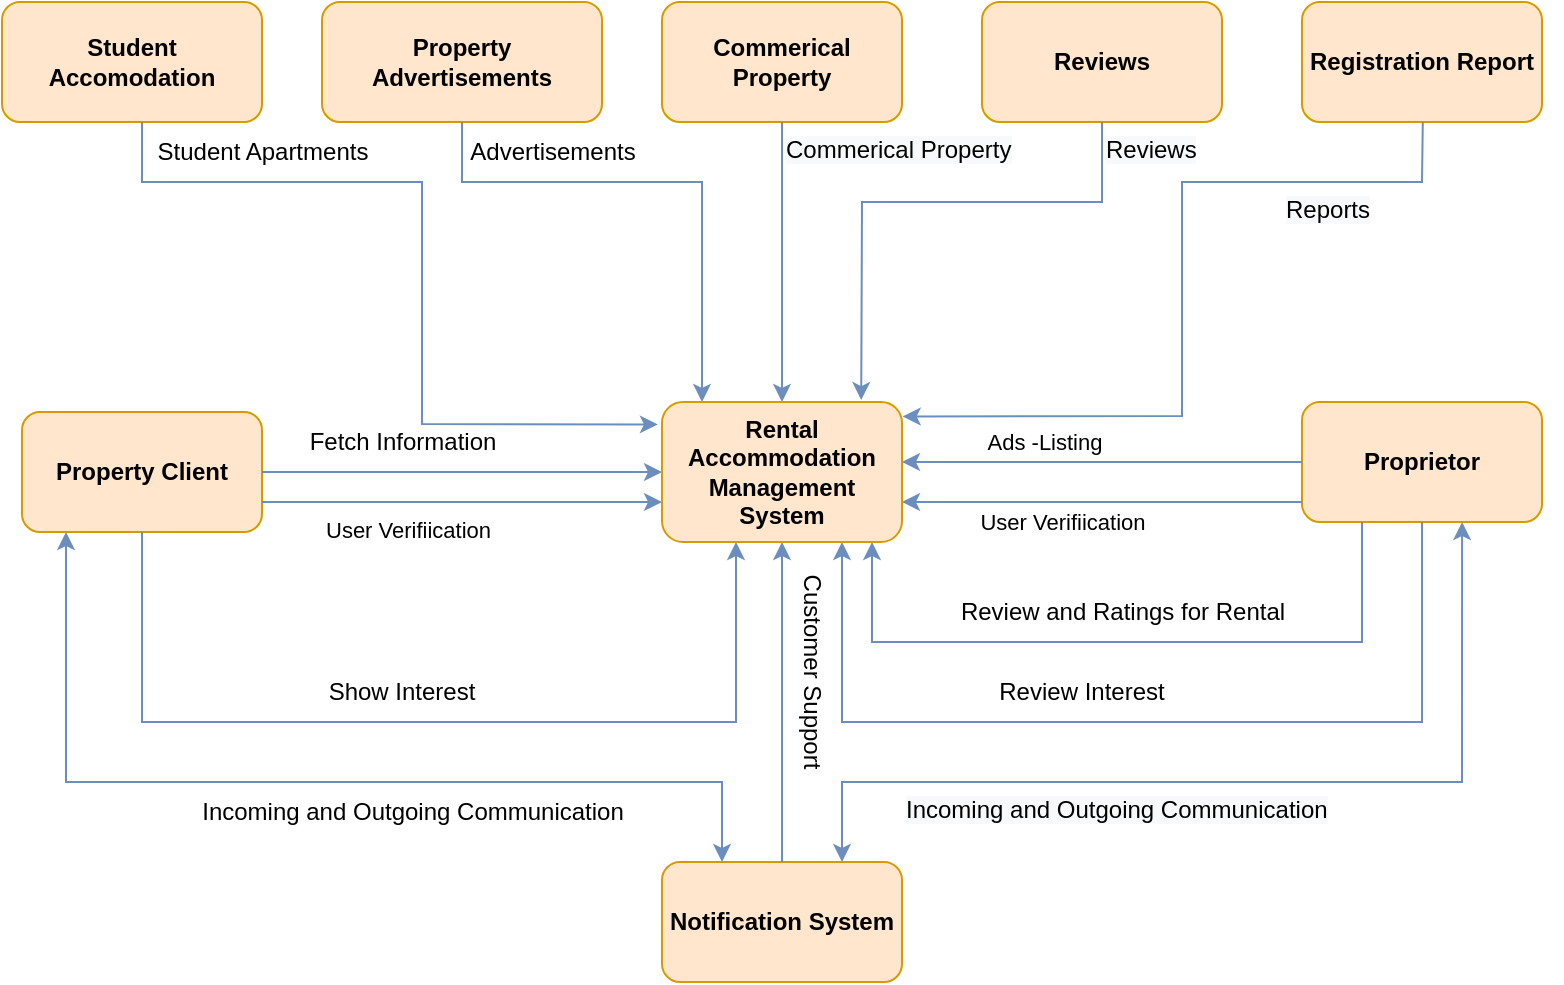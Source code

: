 <mxfile version="20.2.3" type="device"><diagram id="bT5zfqHeGQlirbQabelV" name="Page-1"><mxGraphModel dx="1038" dy="649" grid="0" gridSize="10" guides="1" tooltips="1" connect="1" arrows="1" fold="1" page="0" pageScale="1" pageWidth="850" pageHeight="1100" math="0" shadow="0"><root><mxCell id="0"/><mxCell id="1" parent="0"/><mxCell id="hmSBIK_5BCk9r4e3Yn9x-5" value="&lt;b&gt;Student Accomodation&lt;/b&gt;" style="rounded=1;whiteSpace=wrap;html=1;fillColor=#ffe6cc;strokeColor=#d79b00;" parent="1" vertex="1"><mxGeometry x="30" y="120" width="130" height="60" as="geometry"/></mxCell><mxCell id="hmSBIK_5BCk9r4e3Yn9x-6" value="&lt;b&gt;Property Advertisements&lt;/b&gt;" style="rounded=1;whiteSpace=wrap;html=1;fillColor=#ffe6cc;strokeColor=#d79b00;" parent="1" vertex="1"><mxGeometry x="190" y="120" width="140" height="60" as="geometry"/></mxCell><mxCell id="hmSBIK_5BCk9r4e3Yn9x-7" value="&lt;b&gt;Commerical Property&lt;/b&gt;" style="rounded=1;whiteSpace=wrap;html=1;fillColor=#ffe6cc;strokeColor=#d79b00;" parent="1" vertex="1"><mxGeometry x="360" y="120" width="120" height="60" as="geometry"/></mxCell><mxCell id="hmSBIK_5BCk9r4e3Yn9x-8" value="&lt;b&gt;Reviews&lt;/b&gt;" style="rounded=1;whiteSpace=wrap;html=1;fillColor=#ffe6cc;strokeColor=#d79b00;" parent="1" vertex="1"><mxGeometry x="520" y="120" width="120" height="60" as="geometry"/></mxCell><mxCell id="hmSBIK_5BCk9r4e3Yn9x-9" value="&lt;b&gt;Registration&amp;nbsp;Report&lt;/b&gt;" style="rounded=1;whiteSpace=wrap;html=1;fillColor=#ffe6cc;strokeColor=#d79b00;" parent="1" vertex="1"><mxGeometry x="680" y="120" width="120" height="60" as="geometry"/></mxCell><mxCell id="hmSBIK_5BCk9r4e3Yn9x-10" value="&lt;b&gt;Property Client&lt;/b&gt;" style="rounded=1;whiteSpace=wrap;html=1;fillColor=#ffe6cc;strokeColor=#d79b00;" parent="1" vertex="1"><mxGeometry x="40" y="325" width="120" height="60" as="geometry"/></mxCell><mxCell id="hmSBIK_5BCk9r4e3Yn9x-11" value="&lt;b&gt;Proprietor&lt;/b&gt;" style="rounded=1;whiteSpace=wrap;html=1;fillColor=#ffe6cc;strokeColor=#d79b00;" parent="1" vertex="1"><mxGeometry x="680" y="320" width="120" height="60" as="geometry"/></mxCell><mxCell id="hmSBIK_5BCk9r4e3Yn9x-12" value="&lt;b&gt;Notification System&lt;/b&gt;" style="rounded=1;whiteSpace=wrap;html=1;fillColor=#ffe6cc;strokeColor=#d79b00;" parent="1" vertex="1"><mxGeometry x="360" y="550" width="120" height="60" as="geometry"/></mxCell><mxCell id="hmSBIK_5BCk9r4e3Yn9x-17" value="" style="endArrow=classic;html=1;rounded=0;entryX=-0.017;entryY=0.16;entryDx=0;entryDy=0;entryPerimeter=0;fillColor=#dae8fc;strokeColor=#6c8ebf;" parent="1" target="l-5UKdlpZYofcJEcjw---2" edge="1"><mxGeometry width="50" height="50" relative="1" as="geometry"><mxPoint x="100" y="180" as="sourcePoint"/><mxPoint x="360" y="337.5" as="targetPoint"/><Array as="points"><mxPoint x="100" y="210"/><mxPoint x="240" y="210"/><mxPoint x="240" y="270"/><mxPoint x="240" y="331"/></Array></mxGeometry></mxCell><mxCell id="hmSBIK_5BCk9r4e3Yn9x-18" value="" style="endArrow=classic;html=1;rounded=0;fillColor=#dae8fc;strokeColor=#6c8ebf;" parent="1" edge="1"><mxGeometry width="50" height="50" relative="1" as="geometry"><mxPoint x="260" y="180" as="sourcePoint"/><mxPoint x="380" y="320" as="targetPoint"/><Array as="points"><mxPoint x="260" y="210"/><mxPoint x="290" y="210"/><mxPoint x="380" y="210"/></Array></mxGeometry></mxCell><mxCell id="hmSBIK_5BCk9r4e3Yn9x-19" value="" style="endArrow=classic;html=1;rounded=0;entryX=0.83;entryY=-0.014;entryDx=0;entryDy=0;entryPerimeter=0;fillColor=#dae8fc;strokeColor=#6c8ebf;" parent="1" edge="1"><mxGeometry width="50" height="50" relative="1" as="geometry"><mxPoint x="580" y="180" as="sourcePoint"/><mxPoint x="459.6" y="319.02" as="targetPoint"/><Array as="points"><mxPoint x="580" y="220"/><mxPoint x="460" y="220"/></Array></mxGeometry></mxCell><mxCell id="hmSBIK_5BCk9r4e3Yn9x-20" value="" style="endArrow=classic;html=1;rounded=0;entryX=1.003;entryY=0.103;entryDx=0;entryDy=0;entryPerimeter=0;fillColor=#dae8fc;strokeColor=#6c8ebf;" parent="1" target="l-5UKdlpZYofcJEcjw---2" edge="1"><mxGeometry width="50" height="50" relative="1" as="geometry"><mxPoint x="740.4" y="180" as="sourcePoint"/><mxPoint x="480" y="337.5" as="targetPoint"/><Array as="points"><mxPoint x="740" y="210"/><mxPoint x="620" y="210"/><mxPoint x="620" y="327"/></Array></mxGeometry></mxCell><mxCell id="hmSBIK_5BCk9r4e3Yn9x-21" value="" style="endArrow=classic;html=1;rounded=0;exitX=0.5;exitY=1;exitDx=0;exitDy=0;entryX=0.5;entryY=0;entryDx=0;entryDy=0;fillColor=#dae8fc;strokeColor=#6c8ebf;" parent="1" source="hmSBIK_5BCk9r4e3Yn9x-7" edge="1"><mxGeometry width="50" height="50" relative="1" as="geometry"><mxPoint x="530.4" y="180" as="sourcePoint"/><mxPoint x="420" y="320" as="targetPoint"/><Array as="points"/></mxGeometry></mxCell><mxCell id="hmSBIK_5BCk9r4e3Yn9x-23" value="" style="endArrow=classic;html=1;rounded=0;elbow=vertical;exitX=1;exitY=0.5;exitDx=0;exitDy=0;entryX=0;entryY=0.5;entryDx=0;entryDy=0;fillColor=#dae8fc;strokeColor=#6c8ebf;" parent="1" source="hmSBIK_5BCk9r4e3Yn9x-10" edge="1"><mxGeometry width="50" height="50" relative="1" as="geometry"><mxPoint x="310" y="400" as="sourcePoint"/><mxPoint x="360" y="355" as="targetPoint"/></mxGeometry></mxCell><mxCell id="hmSBIK_5BCk9r4e3Yn9x-26" value="" style="endArrow=classic;html=1;rounded=0;elbow=vertical;entryX=1;entryY=0.75;entryDx=0;entryDy=0;fillColor=#dae8fc;strokeColor=#6c8ebf;" parent="1" edge="1"><mxGeometry width="50" height="50" relative="1" as="geometry"><mxPoint x="680" y="370" as="sourcePoint"/><mxPoint x="480" y="370" as="targetPoint"/></mxGeometry></mxCell><mxCell id="l-5UKdlpZYofcJEcjw---11" value="&lt;span&gt;User Verifiication&lt;/span&gt;" style="edgeLabel;html=1;align=center;verticalAlign=middle;resizable=0;points=[];fontStyle=0" vertex="1" connectable="0" parent="hmSBIK_5BCk9r4e3Yn9x-26"><mxGeometry x="0.502" y="9" relative="1" as="geometry"><mxPoint x="30" y="1" as="offset"/></mxGeometry></mxCell><mxCell id="hmSBIK_5BCk9r4e3Yn9x-27" value="" style="endArrow=classic;html=1;rounded=0;exitX=0.5;exitY=0;exitDx=0;exitDy=0;entryX=0.5;entryY=1;entryDx=0;entryDy=0;fillColor=#dae8fc;strokeColor=#6c8ebf;" parent="1" source="hmSBIK_5BCk9r4e3Yn9x-12" edge="1"><mxGeometry width="50" height="50" relative="1" as="geometry"><mxPoint x="430" y="190" as="sourcePoint"/><mxPoint x="420" y="390" as="targetPoint"/><Array as="points"/></mxGeometry></mxCell><mxCell id="hmSBIK_5BCk9r4e3Yn9x-28" value="" style="endArrow=classic;html=1;rounded=0;elbow=vertical;exitX=0.5;exitY=1;exitDx=0;exitDy=0;fillColor=#dae8fc;strokeColor=#6c8ebf;" parent="1" source="hmSBIK_5BCk9r4e3Yn9x-10" edge="1"><mxGeometry width="50" height="50" relative="1" as="geometry"><mxPoint x="110" y="390" as="sourcePoint"/><mxPoint x="397" y="390" as="targetPoint"/><Array as="points"><mxPoint x="100" y="480"/><mxPoint x="397" y="480"/></Array></mxGeometry></mxCell><mxCell id="hmSBIK_5BCk9r4e3Yn9x-30" value="" style="endArrow=classic;startArrow=classic;html=1;exitX=0.25;exitY=0;exitDx=0;exitDy=0;edgeStyle=orthogonalEdgeStyle;fillColor=#dae8fc;strokeColor=#6c8ebf;rounded=0;" parent="1" source="hmSBIK_5BCk9r4e3Yn9x-12" edge="1" target="hmSBIK_5BCk9r4e3Yn9x-10"><mxGeometry width="50" height="50" relative="1" as="geometry"><mxPoint x="350" y="580" as="sourcePoint"/><mxPoint x="60" y="520" as="targetPoint"/><Array as="points"><mxPoint x="390" y="510"/><mxPoint x="62" y="510"/></Array></mxGeometry></mxCell><mxCell id="hmSBIK_5BCk9r4e3Yn9x-31" value="" style="endArrow=classic;startArrow=classic;html=1;rounded=0;elbow=vertical;entryX=0.667;entryY=1;entryDx=0;entryDy=0;entryPerimeter=0;exitX=0.75;exitY=0;exitDx=0;exitDy=0;fillColor=#dae8fc;strokeColor=#6c8ebf;" parent="1" source="hmSBIK_5BCk9r4e3Yn9x-12" target="hmSBIK_5BCk9r4e3Yn9x-11" edge="1"><mxGeometry width="50" height="50" relative="1" as="geometry"><mxPoint x="760" y="610" as="sourcePoint"/><mxPoint x="560" y="400" as="targetPoint"/><Array as="points"><mxPoint x="450" y="510"/><mxPoint x="660" y="510"/><mxPoint x="760" y="510"/></Array></mxGeometry></mxCell><mxCell id="hmSBIK_5BCk9r4e3Yn9x-32" value="" style="endArrow=classic;html=1;rounded=0;elbow=vertical;exitX=0.5;exitY=1;exitDx=0;exitDy=0;entryX=0.75;entryY=1;entryDx=0;entryDy=0;fillColor=#dae8fc;strokeColor=#6c8ebf;" parent="1" source="hmSBIK_5BCk9r4e3Yn9x-11" edge="1"><mxGeometry width="50" height="50" relative="1" as="geometry"><mxPoint x="110" y="395" as="sourcePoint"/><mxPoint x="450" y="390" as="targetPoint"/><Array as="points"><mxPoint x="740" y="480"/><mxPoint x="450" y="480"/></Array></mxGeometry></mxCell><mxCell id="hmSBIK_5BCk9r4e3Yn9x-33" value="" style="endArrow=classic;html=1;rounded=0;elbow=vertical;exitX=0.25;exitY=1;exitDx=0;exitDy=0;fillColor=#dae8fc;strokeColor=#6c8ebf;" parent="1" source="hmSBIK_5BCk9r4e3Yn9x-11" edge="1"><mxGeometry width="50" height="50" relative="1" as="geometry"><mxPoint x="750" y="390" as="sourcePoint"/><mxPoint x="465" y="390" as="targetPoint"/><Array as="points"><mxPoint x="710" y="440"/><mxPoint x="465" y="440"/></Array></mxGeometry></mxCell><mxCell id="l-5UKdlpZYofcJEcjw---2" value="&lt;b&gt;Rental Accommodation&lt;br&gt;Management System&lt;/b&gt;" style="rounded=1;whiteSpace=wrap;html=1;fillColor=#ffe6cc;strokeColor=#d79b00;" vertex="1" parent="1"><mxGeometry x="360" y="320" width="120" height="70" as="geometry"/></mxCell><mxCell id="l-5UKdlpZYofcJEcjw---3" value="Student Apartments" style="text;html=1;align=center;verticalAlign=middle;resizable=0;points=[];autosize=1;strokeColor=none;fillColor=none;" vertex="1" parent="1"><mxGeometry x="95" y="180" width="130" height="30" as="geometry"/></mxCell><mxCell id="l-5UKdlpZYofcJEcjw---4" value="&lt;span style=&quot;color: rgb(0, 0, 0); font-family: Helvetica; font-size: 12px; font-style: normal; font-variant-ligatures: normal; font-variant-caps: normal; font-weight: 400; letter-spacing: normal; orphans: 2; text-align: center; text-indent: 0px; text-transform: none; widows: 2; word-spacing: 0px; -webkit-text-stroke-width: 0px; background-color: rgb(248, 249, 250); text-decoration-thickness: initial; text-decoration-style: initial; text-decoration-color: initial; float: none; display: inline !important;&quot;&gt;Commerical Property&lt;/span&gt;" style="text;whiteSpace=wrap;html=1;" vertex="1" parent="1"><mxGeometry x="420" y="180" width="150" height="40" as="geometry"/></mxCell><mxCell id="l-5UKdlpZYofcJEcjw---5" value="Advertisements" style="text;html=1;align=center;verticalAlign=middle;resizable=0;points=[];autosize=1;strokeColor=none;fillColor=none;" vertex="1" parent="1"><mxGeometry x="250" y="180" width="110" height="30" as="geometry"/></mxCell><mxCell id="l-5UKdlpZYofcJEcjw---6" value="&lt;span style=&quot;color: rgb(0, 0, 0); font-family: Helvetica; font-size: 12px; font-style: normal; font-variant-ligatures: normal; font-variant-caps: normal; font-weight: 400; letter-spacing: normal; orphans: 2; text-align: center; text-indent: 0px; text-transform: none; widows: 2; word-spacing: 0px; -webkit-text-stroke-width: 0px; background-color: rgb(248, 249, 250); text-decoration-thickness: initial; text-decoration-style: initial; text-decoration-color: initial; float: none; display: inline !important;&quot;&gt;Reviews&lt;/span&gt;" style="text;whiteSpace=wrap;html=1;" vertex="1" parent="1"><mxGeometry x="580" y="180" width="80" height="40" as="geometry"/></mxCell><mxCell id="l-5UKdlpZYofcJEcjw---7" value="&lt;span style=&quot;color: rgb(0, 0, 0); font-family: Helvetica; font-size: 12px; font-style: normal; font-variant-ligatures: normal; font-variant-caps: normal; font-weight: 400; letter-spacing: normal; orphans: 2; text-align: center; text-indent: 0px; text-transform: none; widows: 2; word-spacing: 0px; -webkit-text-stroke-width: 0px; background-color: rgb(248, 249, 250); text-decoration-thickness: initial; text-decoration-style: initial; text-decoration-color: initial; float: none; display: inline !important;&quot;&gt;Reports&lt;/span&gt;" style="text;whiteSpace=wrap;html=1;" vertex="1" parent="1"><mxGeometry x="670" y="210" width="140" height="40" as="geometry"/></mxCell><mxCell id="l-5UKdlpZYofcJEcjw---9" value="" style="endArrow=classic;html=1;rounded=0;elbow=vertical;exitX=0;exitY=0.5;exitDx=0;exitDy=0;fillColor=#dae8fc;strokeColor=#6c8ebf;" edge="1" parent="1" source="hmSBIK_5BCk9r4e3Yn9x-11"><mxGeometry width="50" height="50" relative="1" as="geometry"><mxPoint x="690" y="372" as="sourcePoint"/><mxPoint x="480" y="350" as="targetPoint"/><Array as="points"><mxPoint x="590" y="350"/></Array></mxGeometry></mxCell><mxCell id="l-5UKdlpZYofcJEcjw---10" value="&lt;span style=&quot;font-weight: normal;&quot;&gt;Ads -Listing&lt;/span&gt;" style="edgeLabel;html=1;align=center;verticalAlign=middle;resizable=0;points=[];fontStyle=1" vertex="1" connectable="0" parent="l-5UKdlpZYofcJEcjw---9"><mxGeometry x="0.292" y="-7" relative="1" as="geometry"><mxPoint y="-3" as="offset"/></mxGeometry></mxCell><mxCell id="l-5UKdlpZYofcJEcjw---12" value="Fetch Information" style="text;html=1;align=center;verticalAlign=middle;resizable=0;points=[];autosize=1;strokeColor=none;fillColor=none;" vertex="1" parent="1"><mxGeometry x="170" y="325" width="120" height="30" as="geometry"/></mxCell><mxCell id="l-5UKdlpZYofcJEcjw---22" value="" style="endArrow=classic;html=1;rounded=0;elbow=vertical;exitX=1;exitY=0.75;exitDx=0;exitDy=0;fillColor=#dae8fc;strokeColor=#6c8ebf;" edge="1" parent="1" source="hmSBIK_5BCk9r4e3Yn9x-10"><mxGeometry width="50" height="50" relative="1" as="geometry"><mxPoint x="170" y="365" as="sourcePoint"/><mxPoint x="360" y="370" as="targetPoint"/></mxGeometry></mxCell><mxCell id="l-5UKdlpZYofcJEcjw---23" value="&lt;span style=&quot;color: rgb(0, 0, 0); font-family: Helvetica; font-size: 11px; font-style: normal; font-variant-ligatures: normal; font-variant-caps: normal; letter-spacing: normal; orphans: 2; text-align: center; text-indent: 0px; text-transform: none; widows: 2; word-spacing: 0px; -webkit-text-stroke-width: 0px; text-decoration-thickness: initial; text-decoration-style: initial; text-decoration-color: initial;&quot;&gt;User Verifiication&lt;/span&gt;" style="text;whiteSpace=wrap;html=1;" vertex="1" parent="1"><mxGeometry x="190" y="370" width="120" height="40" as="geometry"/></mxCell><mxCell id="l-5UKdlpZYofcJEcjw---26" value="Show Interest" style="text;html=1;strokeColor=none;fillColor=none;align=center;verticalAlign=middle;whiteSpace=wrap;rounded=0;" vertex="1" parent="1"><mxGeometry x="180" y="460" width="100" height="10" as="geometry"/></mxCell><mxCell id="l-5UKdlpZYofcJEcjw---28" value="Review Interest" style="text;html=1;strokeColor=none;fillColor=none;align=center;verticalAlign=middle;whiteSpace=wrap;rounded=0;" vertex="1" parent="1"><mxGeometry x="520" y="460" width="100" height="10" as="geometry"/></mxCell><mxCell id="l-5UKdlpZYofcJEcjw---32" value="Review and Ratings for Rental" style="text;html=1;align=center;verticalAlign=middle;resizable=0;points=[];autosize=1;strokeColor=none;fillColor=none;" vertex="1" parent="1"><mxGeometry x="495" y="410" width="190" height="30" as="geometry"/></mxCell><mxCell id="l-5UKdlpZYofcJEcjw---34" value="Incoming and Outgoing Communication" style="text;html=1;align=center;verticalAlign=middle;resizable=0;points=[];autosize=1;strokeColor=none;fillColor=none;" vertex="1" parent="1"><mxGeometry x="120" y="510" width="230" height="30" as="geometry"/></mxCell><mxCell id="l-5UKdlpZYofcJEcjw---36" value="&lt;span style=&quot;color: rgb(0, 0, 0); font-family: Helvetica; font-size: 12px; font-style: normal; font-variant-ligatures: normal; font-variant-caps: normal; letter-spacing: normal; orphans: 2; text-align: center; text-indent: 0px; text-transform: none; widows: 2; word-spacing: 0px; -webkit-text-stroke-width: 0px; background-color: rgb(248, 249, 250); text-decoration-thickness: initial; text-decoration-style: initial; text-decoration-color: initial;&quot;&gt;Incoming and Outgoing Communication&lt;/span&gt;" style="text;whiteSpace=wrap;html=1;" vertex="1" parent="1"><mxGeometry x="480" y="510" width="260" height="40" as="geometry"/></mxCell><mxCell id="l-5UKdlpZYofcJEcjw---37" value="Customer Support" style="text;html=1;strokeColor=none;fillColor=none;align=center;verticalAlign=middle;whiteSpace=wrap;rounded=0;rotation=90;" vertex="1" parent="1"><mxGeometry x="370" y="450" width="130" height="10" as="geometry"/></mxCell></root></mxGraphModel></diagram></mxfile>